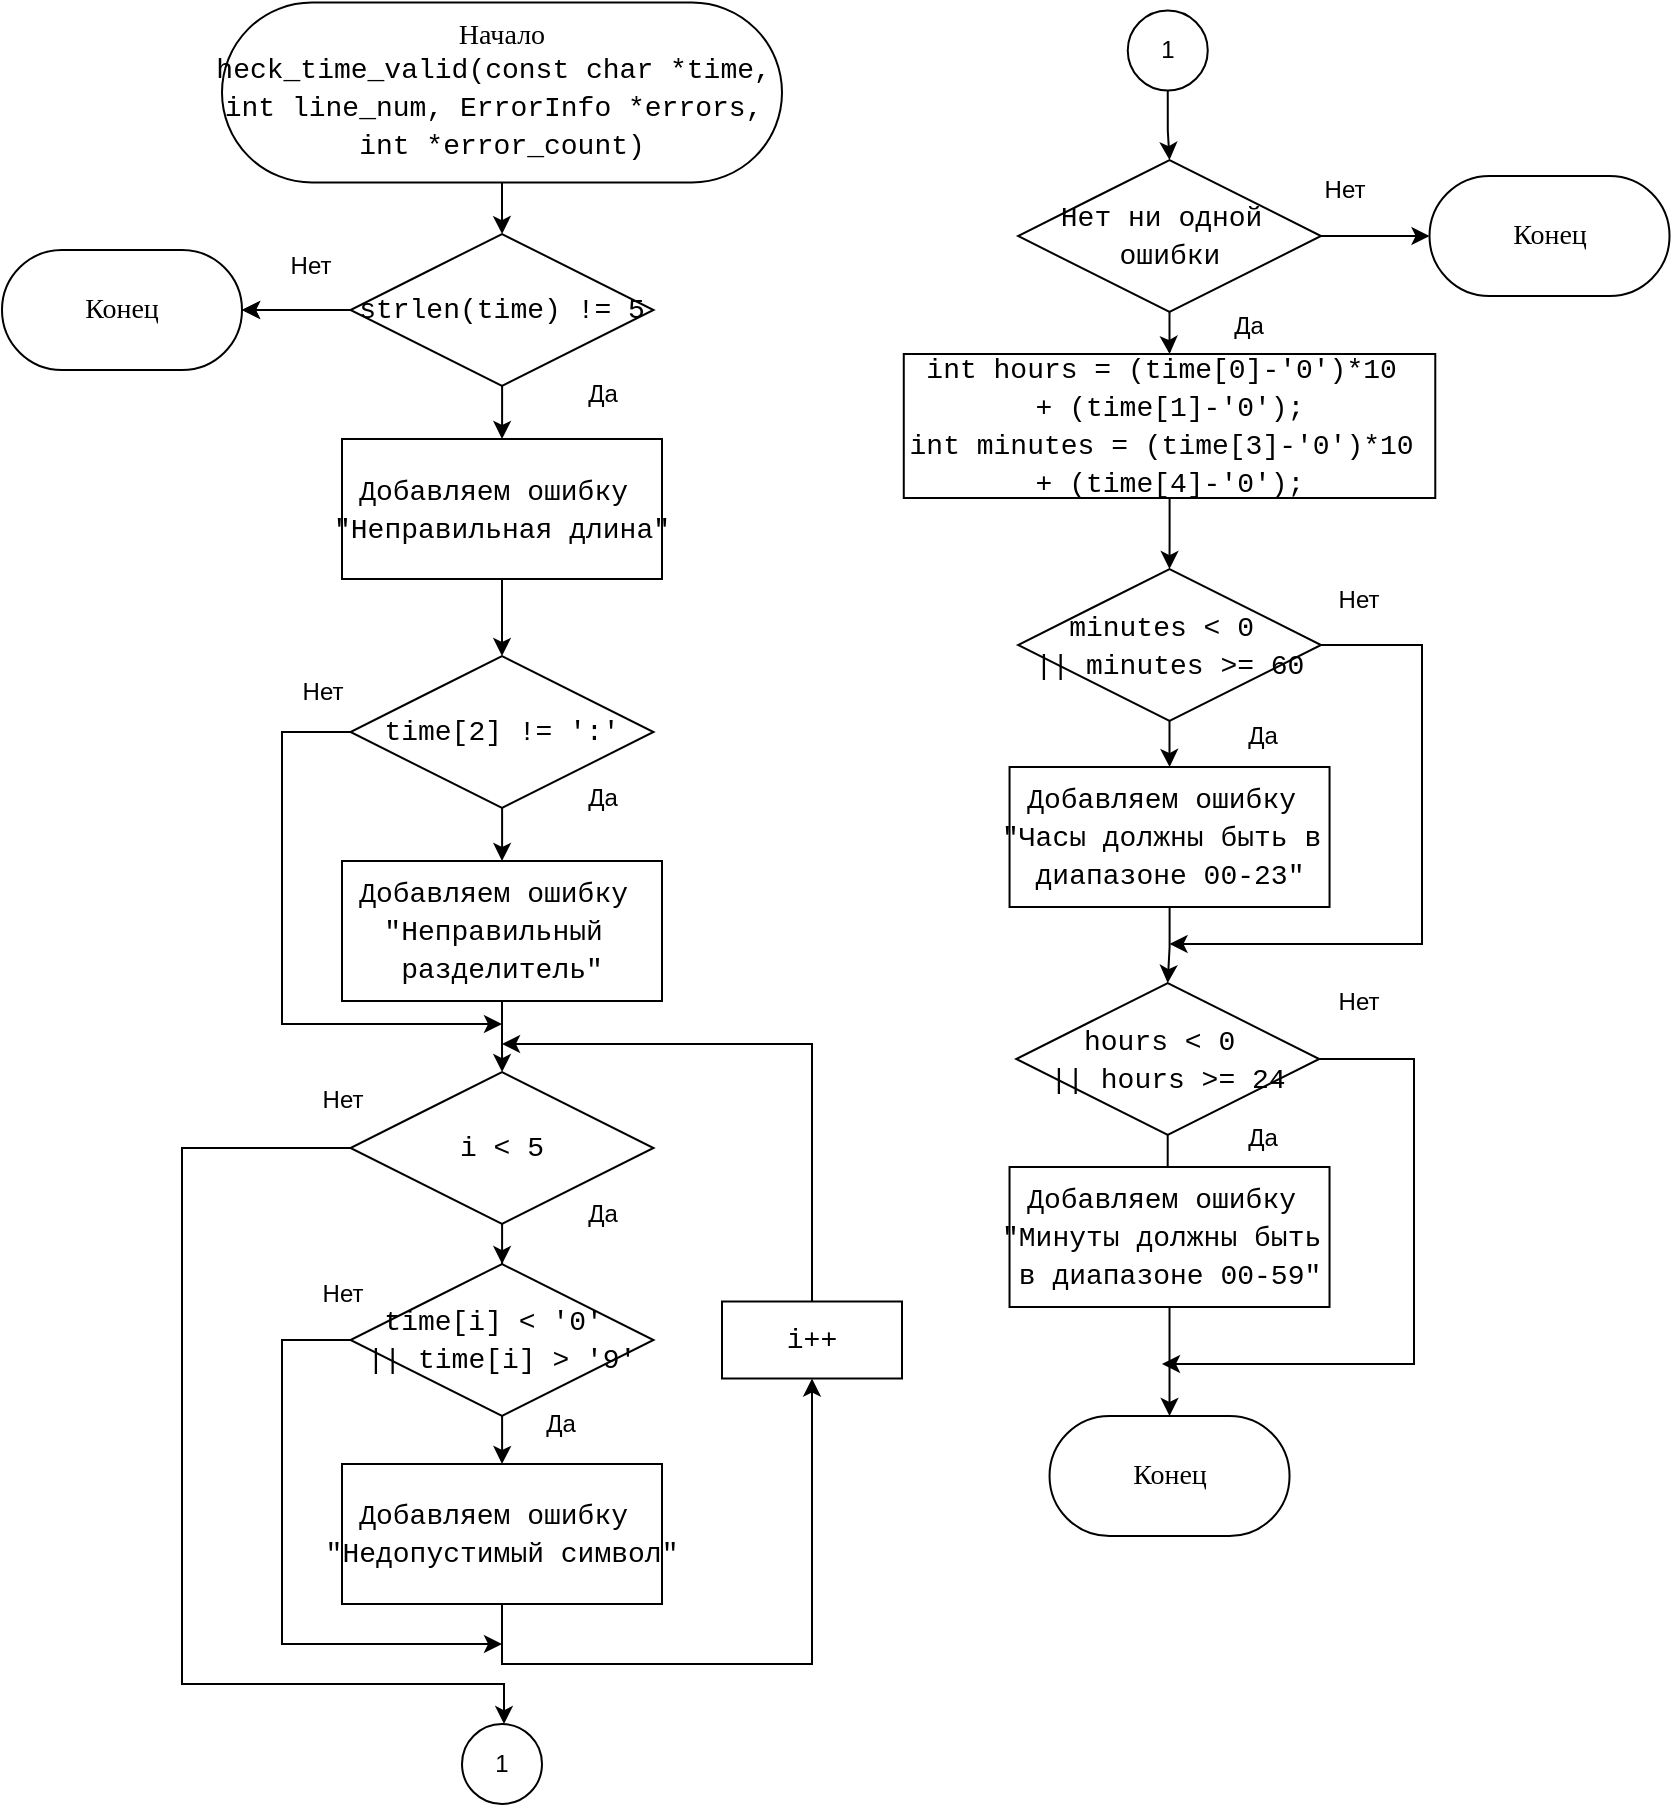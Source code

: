<mxfile version="27.0.8">
  <diagram name="Страница — 1" id="08cvkqezKgbYn4_KbTPs">
    <mxGraphModel dx="-824" dy="797" grid="1" gridSize="10" guides="1" tooltips="1" connect="1" arrows="1" fold="1" page="1" pageScale="1" pageWidth="827" pageHeight="1169" math="0" shadow="0">
      <root>
        <mxCell id="0" />
        <mxCell id="1" parent="0" />
        <mxCell id="GCC-cDxP40W7veVLv-QS-80" style="edgeStyle=orthogonalEdgeStyle;rounded=0;orthogonalLoop=1;jettySize=auto;html=1;" edge="1" parent="1" source="GCC-cDxP40W7veVLv-QS-76" target="GCC-cDxP40W7veVLv-QS-79">
          <mxGeometry relative="1" as="geometry" />
        </mxCell>
        <mxCell id="GCC-cDxP40W7veVLv-QS-76" value="&lt;font style=&quot;background-color: light-dark(#ffffff, var(--ge-dark-color, #121212)); color: rgb(0, 0, 0);&quot;&gt;Начало&lt;/font&gt;&lt;div&gt;&lt;div style=&quot;font-family: Consolas, &amp;quot;Courier New&amp;quot;, monospace; line-height: 19px; white-space: pre;&quot;&gt;&lt;font style=&quot;color: rgb(0, 0, 0);&quot;&gt;&lt;span&gt;heck_time_valid(const char *time, &lt;/span&gt;&lt;/font&gt;&lt;/div&gt;&lt;div style=&quot;font-family: Consolas, &amp;quot;Courier New&amp;quot;, monospace; line-height: 19px; white-space: pre;&quot;&gt;&lt;font style=&quot;color: rgb(0, 0, 0);&quot;&gt;&lt;span&gt;int line_num, ErrorInfo *errors, &lt;/span&gt;&lt;/font&gt;&lt;/div&gt;&lt;div style=&quot;font-family: Consolas, &amp;quot;Courier New&amp;quot;, monospace; line-height: 19px; white-space: pre;&quot;&gt;&lt;font style=&quot;color: rgb(0, 0, 0);&quot;&gt;&lt;span&gt;int *error_count&lt;/span&gt;)&lt;/font&gt;&lt;/div&gt;&lt;/div&gt;" style="rounded=1;whiteSpace=wrap;html=1;arcSize=50;fontFamily=Consolas;fontSize=14;" vertex="1" parent="1">
          <mxGeometry x="1840" y="289.25" width="280" height="90" as="geometry" />
        </mxCell>
        <mxCell id="GCC-cDxP40W7veVLv-QS-84" style="edgeStyle=orthogonalEdgeStyle;rounded=0;orthogonalLoop=1;jettySize=auto;html=1;" edge="1" parent="1" source="GCC-cDxP40W7veVLv-QS-79">
          <mxGeometry relative="1" as="geometry">
            <mxPoint x="1980" y="507.5" as="targetPoint" />
          </mxGeometry>
        </mxCell>
        <mxCell id="GCC-cDxP40W7veVLv-QS-153" value="" style="edgeStyle=orthogonalEdgeStyle;rounded=0;orthogonalLoop=1;jettySize=auto;html=1;" edge="1" parent="1" source="GCC-cDxP40W7veVLv-QS-79" target="GCC-cDxP40W7veVLv-QS-151">
          <mxGeometry relative="1" as="geometry" />
        </mxCell>
        <mxCell id="GCC-cDxP40W7veVLv-QS-79" value="&lt;div style=&quot;font-family: Consolas, &amp;quot;Courier New&amp;quot;, monospace; line-height: 19px; white-space: pre;&quot;&gt;&lt;div style=&quot;line-height: 19px;&quot;&gt;&lt;div style=&quot;line-height: 19px;&quot;&gt;&lt;div style=&quot;line-height: 19px;&quot;&gt;&lt;div style=&quot;line-height: 19px;&quot;&gt;&lt;span&gt;&lt;font style=&quot;color: rgb(0, 0, 0);&quot;&gt;strlen(time) != 5&lt;/font&gt;&lt;/span&gt;&lt;/div&gt;&lt;/div&gt;&lt;/div&gt;&lt;/div&gt;&lt;/div&gt;" style="rhombus;whiteSpace=wrap;html=1;rounded=1;strokeColor=default;align=center;verticalAlign=middle;arcSize=0;fontFamily=Consolas;fontSize=14;fontColor=default;fillColor=default;" vertex="1" parent="1">
          <mxGeometry x="1904.25" y="405" width="151.5" height="76" as="geometry" />
        </mxCell>
        <mxCell id="GCC-cDxP40W7veVLv-QS-85" value="&lt;div style=&quot;font-family: Consolas, &amp;quot;Courier New&amp;quot;, monospace; line-height: 19px; white-space: pre;&quot;&gt;&lt;div style=&quot;&quot;&gt;Добавляем ошибку &lt;/div&gt;&lt;div style=&quot;&quot;&gt;&quot;Неправильная длина&quot;&lt;/div&gt;&lt;/div&gt;" style="whiteSpace=wrap;html=1;fontSize=14;fontFamily=Consolas;rounded=1;arcSize=0;" vertex="1" parent="1">
          <mxGeometry x="1900" y="507.5" width="160" height="70" as="geometry" />
        </mxCell>
        <mxCell id="GCC-cDxP40W7veVLv-QS-96" style="edgeStyle=orthogonalEdgeStyle;rounded=0;orthogonalLoop=1;jettySize=auto;html=1;" edge="1" parent="1" target="GCC-cDxP40W7veVLv-QS-92">
          <mxGeometry relative="1" as="geometry">
            <mxPoint x="1980" y="577.5" as="sourcePoint" />
            <Array as="points">
              <mxPoint x="1980" y="670" />
              <mxPoint x="1980" y="670" />
            </Array>
          </mxGeometry>
        </mxCell>
        <mxCell id="GCC-cDxP40W7veVLv-QS-91" style="edgeStyle=orthogonalEdgeStyle;rounded=0;orthogonalLoop=1;jettySize=auto;html=1;" edge="1" source="GCC-cDxP40W7veVLv-QS-92" parent="1">
          <mxGeometry relative="1" as="geometry">
            <mxPoint x="1980" y="718.5" as="targetPoint" />
          </mxGeometry>
        </mxCell>
        <mxCell id="GCC-cDxP40W7veVLv-QS-154" style="edgeStyle=orthogonalEdgeStyle;rounded=0;orthogonalLoop=1;jettySize=auto;html=1;" edge="1" parent="1" source="GCC-cDxP40W7veVLv-QS-92">
          <mxGeometry relative="1" as="geometry">
            <mxPoint x="1980" y="800" as="targetPoint" />
            <Array as="points">
              <mxPoint x="1870" y="654" />
              <mxPoint x="1870" y="800" />
              <mxPoint x="1980" y="800" />
            </Array>
          </mxGeometry>
        </mxCell>
        <mxCell id="GCC-cDxP40W7veVLv-QS-92" value="&lt;div style=&quot;font-family: Consolas, &amp;quot;Courier New&amp;quot;, monospace; line-height: 19px; white-space: pre;&quot;&gt;&lt;div style=&quot;line-height: 19px;&quot;&gt;&lt;div style=&quot;line-height: 19px;&quot;&gt;&lt;div style=&quot;line-height: 19px;&quot;&gt;&lt;div style=&quot;line-height: 19px;&quot;&gt;&lt;div style=&quot;line-height: 19px;&quot;&gt;&lt;span&gt;&lt;font style=&quot;color: rgb(0, 0, 0);&quot;&gt;time[2] != &#39;:&#39;&lt;/font&gt;&lt;/span&gt;&lt;/div&gt;&lt;/div&gt;&lt;/div&gt;&lt;/div&gt;&lt;/div&gt;&lt;/div&gt;" style="rhombus;whiteSpace=wrap;html=1;rounded=1;strokeColor=default;align=center;verticalAlign=middle;arcSize=0;fontFamily=Consolas;fontSize=14;fontColor=default;fillColor=default;" vertex="1" parent="1">
          <mxGeometry x="1904.25" y="616" width="151.5" height="76" as="geometry" />
        </mxCell>
        <mxCell id="GCC-cDxP40W7veVLv-QS-93" style="edgeStyle=orthogonalEdgeStyle;rounded=0;orthogonalLoop=1;jettySize=auto;html=1;" edge="1" source="GCC-cDxP40W7veVLv-QS-94" target="GCC-cDxP40W7veVLv-QS-104" parent="1">
          <mxGeometry relative="1" as="geometry">
            <mxPoint x="1980" y="825" as="targetPoint" />
          </mxGeometry>
        </mxCell>
        <mxCell id="GCC-cDxP40W7veVLv-QS-94" value="&lt;div style=&quot;font-family: Consolas, &amp;quot;Courier New&amp;quot;, monospace; line-height: 19px; white-space: pre;&quot;&gt;&lt;div style=&quot;&quot;&gt;Добавляем ошибку &lt;/div&gt;&lt;div style=&quot;&quot;&gt;&quot;&lt;span&gt;&lt;font style=&quot;color: rgb(0, 0, 0);&quot;&gt;Неправильный &lt;/font&gt;&lt;/span&gt;&lt;/div&gt;&lt;div style=&quot;&quot;&gt;&lt;span&gt;&lt;font style=&quot;color: rgb(0, 0, 0);&quot;&gt;разделитель&lt;/font&gt;&lt;/span&gt;&lt;span style=&quot;background-color: transparent; color: light-dark(rgb(0, 0, 0), rgb(255, 255, 255));&quot;&gt;&quot;&lt;/span&gt;&lt;br&gt;&lt;/div&gt;&lt;/div&gt;" style="whiteSpace=wrap;html=1;fontSize=14;fontFamily=Consolas;rounded=1;arcSize=0;" vertex="1" parent="1">
          <mxGeometry x="1900" y="718.5" width="160" height="70" as="geometry" />
        </mxCell>
        <mxCell id="GCC-cDxP40W7veVLv-QS-97" value="Да" style="text;html=1;align=center;verticalAlign=middle;resizable=0;points=[];autosize=1;strokeColor=none;fillColor=none;" vertex="1" parent="1">
          <mxGeometry x="2010" y="671.5" width="40" height="30" as="geometry" />
        </mxCell>
        <mxCell id="GCC-cDxP40W7veVLv-QS-98" value="Нет" style="text;html=1;align=center;verticalAlign=middle;resizable=0;points=[];autosize=1;strokeColor=none;fillColor=none;" vertex="1" parent="1">
          <mxGeometry x="1870" y="618.5" width="40" height="30" as="geometry" />
        </mxCell>
        <mxCell id="GCC-cDxP40W7veVLv-QS-99" value="Да" style="text;html=1;align=center;verticalAlign=middle;resizable=0;points=[];autosize=1;strokeColor=none;fillColor=none;" vertex="1" parent="1">
          <mxGeometry x="2010" y="469.5" width="40" height="30" as="geometry" />
        </mxCell>
        <mxCell id="GCC-cDxP40W7veVLv-QS-100" value="Нет" style="text;html=1;align=center;verticalAlign=middle;resizable=0;points=[];autosize=1;strokeColor=none;fillColor=none;" vertex="1" parent="1">
          <mxGeometry x="1864.25" y="406" width="40" height="30" as="geometry" />
        </mxCell>
        <mxCell id="GCC-cDxP40W7veVLv-QS-108" style="edgeStyle=orthogonalEdgeStyle;rounded=0;orthogonalLoop=1;jettySize=auto;html=1;" edge="1" parent="1" source="GCC-cDxP40W7veVLv-QS-104" target="GCC-cDxP40W7veVLv-QS-106">
          <mxGeometry relative="1" as="geometry" />
        </mxCell>
        <mxCell id="GCC-cDxP40W7veVLv-QS-120" style="edgeStyle=orthogonalEdgeStyle;rounded=0;orthogonalLoop=1;jettySize=auto;html=1;" edge="1" parent="1" source="GCC-cDxP40W7veVLv-QS-104" target="GCC-cDxP40W7veVLv-QS-133">
          <mxGeometry relative="1" as="geometry">
            <mxPoint x="1981" y="1170" as="targetPoint" />
            <Array as="points">
              <mxPoint x="1820" y="862" />
              <mxPoint x="1820" y="1130" />
              <mxPoint x="1981" y="1130" />
            </Array>
          </mxGeometry>
        </mxCell>
        <mxCell id="GCC-cDxP40W7veVLv-QS-104" value="&lt;div style=&quot;font-family: Consolas, &amp;quot;Courier New&amp;quot;, monospace; line-height: 19px; white-space: pre;&quot;&gt;&lt;div style=&quot;line-height: 19px;&quot;&gt;&lt;div style=&quot;line-height: 19px;&quot;&gt;&lt;div style=&quot;line-height: 19px;&quot;&gt;&lt;div style=&quot;line-height: 19px;&quot;&gt;&lt;div style=&quot;line-height: 19px;&quot;&gt;&lt;div style=&quot;line-height: 19px;&quot;&gt;&lt;span&gt;&lt;font style=&quot;color: rgb(0, 0, 0);&quot;&gt;i &amp;lt; 5&lt;/font&gt;&lt;/span&gt;&lt;/div&gt;&lt;/div&gt;&lt;/div&gt;&lt;/div&gt;&lt;/div&gt;&lt;/div&gt;&lt;/div&gt;" style="rhombus;whiteSpace=wrap;html=1;rounded=1;strokeColor=default;align=center;verticalAlign=middle;arcSize=0;fontFamily=Consolas;fontSize=14;fontColor=default;fillColor=default;" vertex="1" parent="1">
          <mxGeometry x="1904.25" y="824" width="151.5" height="76" as="geometry" />
        </mxCell>
        <mxCell id="GCC-cDxP40W7veVLv-QS-109" style="edgeStyle=orthogonalEdgeStyle;rounded=0;orthogonalLoop=1;jettySize=auto;html=1;" edge="1" parent="1" source="GCC-cDxP40W7veVLv-QS-106" target="GCC-cDxP40W7veVLv-QS-107">
          <mxGeometry relative="1" as="geometry" />
        </mxCell>
        <mxCell id="GCC-cDxP40W7veVLv-QS-124" style="edgeStyle=orthogonalEdgeStyle;rounded=0;orthogonalLoop=1;jettySize=auto;html=1;" edge="1" parent="1" source="GCC-cDxP40W7veVLv-QS-106">
          <mxGeometry relative="1" as="geometry">
            <mxPoint x="1980" y="1110" as="targetPoint" />
            <Array as="points">
              <mxPoint x="1870" y="958" />
              <mxPoint x="1870" y="1110" />
            </Array>
          </mxGeometry>
        </mxCell>
        <mxCell id="GCC-cDxP40W7veVLv-QS-106" value="&lt;div style=&quot;font-family: Consolas, &amp;quot;Courier New&amp;quot;, monospace; line-height: 19px; white-space: pre;&quot;&gt;&lt;div style=&quot;line-height: 19px;&quot;&gt;&lt;div style=&quot;line-height: 19px;&quot;&gt;&lt;div style=&quot;line-height: 19px;&quot;&gt;&lt;div style=&quot;line-height: 19px;&quot;&gt;&lt;div style=&quot;line-height: 19px;&quot;&gt;&lt;div style=&quot;line-height: 19px;&quot;&gt;&lt;div style=&quot;line-height: 19px;&quot;&gt;&lt;span&gt;&lt;font style=&quot;color: rgb(0, 0, 0);&quot;&gt;time[i] &amp;lt; &#39;0&#39; &lt;/font&gt;&lt;/span&gt;&lt;/div&gt;&lt;div style=&quot;line-height: 19px;&quot;&gt;&lt;span&gt;&lt;font style=&quot;color: rgb(0, 0, 0);&quot;&gt;|| time[i] &amp;gt; &#39;9&#39;&lt;/font&gt;&lt;/span&gt;&lt;/div&gt;&lt;/div&gt;&lt;/div&gt;&lt;/div&gt;&lt;/div&gt;&lt;/div&gt;&lt;/div&gt;&lt;/div&gt;" style="rhombus;whiteSpace=wrap;html=1;rounded=1;strokeColor=default;align=center;verticalAlign=middle;arcSize=0;fontFamily=Consolas;fontSize=14;fontColor=default;fillColor=default;" vertex="1" parent="1">
          <mxGeometry x="1904.25" y="920" width="151.5" height="76" as="geometry" />
        </mxCell>
        <mxCell id="GCC-cDxP40W7veVLv-QS-110" style="edgeStyle=orthogonalEdgeStyle;rounded=0;orthogonalLoop=1;jettySize=auto;html=1;" edge="1" parent="1" source="GCC-cDxP40W7veVLv-QS-111">
          <mxGeometry relative="1" as="geometry">
            <mxPoint x="1980" y="810" as="targetPoint" />
            <Array as="points">
              <mxPoint x="2135" y="810" />
              <mxPoint x="1980" y="810" />
            </Array>
          </mxGeometry>
        </mxCell>
        <mxCell id="GCC-cDxP40W7veVLv-QS-107" value="&lt;div style=&quot;font-family: Consolas, &amp;quot;Courier New&amp;quot;, monospace; line-height: 19px; white-space: pre;&quot;&gt;&lt;div style=&quot;&quot;&gt;Добавляем ошибку &lt;/div&gt;&lt;div style=&quot;&quot;&gt;&quot;&lt;font style=&quot;color: rgb(0, 0, 0);&quot;&gt;Недопустимый символ&lt;/font&gt;&lt;span style=&quot;background-color: transparent; color: light-dark(rgb(0, 0, 0), rgb(255, 255, 255));&quot;&gt;&quot;&lt;/span&gt;&lt;/div&gt;&lt;/div&gt;" style="whiteSpace=wrap;html=1;fontSize=14;fontFamily=Consolas;rounded=1;arcSize=0;" vertex="1" parent="1">
          <mxGeometry x="1900" y="1020" width="160" height="70" as="geometry" />
        </mxCell>
        <mxCell id="GCC-cDxP40W7veVLv-QS-114" value="" style="edgeStyle=orthogonalEdgeStyle;rounded=0;orthogonalLoop=1;jettySize=auto;html=1;" edge="1" parent="1" source="GCC-cDxP40W7veVLv-QS-107" target="GCC-cDxP40W7veVLv-QS-111">
          <mxGeometry relative="1" as="geometry">
            <mxPoint x="1980" y="810" as="targetPoint" />
            <mxPoint x="1980" y="1090" as="sourcePoint" />
            <Array as="points">
              <mxPoint x="1980" y="1120" />
              <mxPoint x="2135" y="1120" />
            </Array>
          </mxGeometry>
        </mxCell>
        <mxCell id="GCC-cDxP40W7veVLv-QS-111" value="&lt;div style=&quot;font-family: Consolas, &amp;quot;Courier New&amp;quot;, monospace; line-height: 19px; white-space: pre;&quot;&gt;&lt;div style=&quot;&quot;&gt;i++&lt;/div&gt;&lt;/div&gt;" style="whiteSpace=wrap;html=1;fontSize=14;fontFamily=Consolas;rounded=1;arcSize=0;" vertex="1" parent="1">
          <mxGeometry x="2090" y="938.75" width="90" height="38.5" as="geometry" />
        </mxCell>
        <mxCell id="GCC-cDxP40W7veVLv-QS-115" value="Да" style="text;html=1;align=center;verticalAlign=middle;resizable=0;points=[];autosize=1;strokeColor=none;fillColor=none;" vertex="1" parent="1">
          <mxGeometry x="1988.5" y="985" width="40" height="30" as="geometry" />
        </mxCell>
        <mxCell id="GCC-cDxP40W7veVLv-QS-116" value="Нет" style="text;html=1;align=center;verticalAlign=middle;resizable=0;points=[];autosize=1;strokeColor=none;fillColor=none;" vertex="1" parent="1">
          <mxGeometry x="1880" y="920" width="40" height="30" as="geometry" />
        </mxCell>
        <mxCell id="GCC-cDxP40W7veVLv-QS-117" value="Да" style="text;html=1;align=center;verticalAlign=middle;resizable=0;points=[];autosize=1;strokeColor=none;fillColor=none;" vertex="1" parent="1">
          <mxGeometry x="2010" y="879.5" width="40" height="30" as="geometry" />
        </mxCell>
        <mxCell id="GCC-cDxP40W7veVLv-QS-118" value="Нет" style="text;html=1;align=center;verticalAlign=middle;resizable=0;points=[];autosize=1;strokeColor=none;fillColor=none;" vertex="1" parent="1">
          <mxGeometry x="1880" y="822.5" width="40" height="30" as="geometry" />
        </mxCell>
        <mxCell id="GCC-cDxP40W7veVLv-QS-123" value="" style="edgeStyle=orthogonalEdgeStyle;rounded=0;orthogonalLoop=1;jettySize=auto;html=1;" edge="1" parent="1" source="GCC-cDxP40W7veVLv-QS-121" target="GCC-cDxP40W7veVLv-QS-122">
          <mxGeometry relative="1" as="geometry" />
        </mxCell>
        <mxCell id="GCC-cDxP40W7veVLv-QS-128" style="edgeStyle=orthogonalEdgeStyle;rounded=0;orthogonalLoop=1;jettySize=auto;html=1;" edge="1" parent="1" source="GCC-cDxP40W7veVLv-QS-121" target="GCC-cDxP40W7veVLv-QS-127">
          <mxGeometry relative="1" as="geometry" />
        </mxCell>
        <mxCell id="GCC-cDxP40W7veVLv-QS-121" value="&lt;div style=&quot;font-family: Consolas, &amp;quot;Courier New&amp;quot;, monospace; line-height: 19px; white-space: pre;&quot;&gt;&lt;div style=&quot;line-height: 19px;&quot;&gt;&lt;div style=&quot;line-height: 19px;&quot;&gt;&lt;div style=&quot;line-height: 19px;&quot;&gt;&lt;div style=&quot;line-height: 19px;&quot;&gt;&lt;div style=&quot;line-height: 19px;&quot;&gt;&lt;div style=&quot;line-height: 19px;&quot;&gt;&lt;div style=&quot;line-height: 19px;&quot;&gt;Нет ни одной &lt;/div&gt;&lt;div style=&quot;line-height: 19px;&quot;&gt;ошибки&lt;/div&gt;&lt;/div&gt;&lt;/div&gt;&lt;/div&gt;&lt;/div&gt;&lt;/div&gt;&lt;/div&gt;&lt;/div&gt;" style="rhombus;whiteSpace=wrap;html=1;rounded=1;strokeColor=default;align=center;verticalAlign=middle;arcSize=0;fontFamily=Consolas;fontSize=14;fontColor=default;fillColor=default;" vertex="1" parent="1">
          <mxGeometry x="2238.01" y="368" width="151.5" height="76" as="geometry" />
        </mxCell>
        <mxCell id="GCC-cDxP40W7veVLv-QS-122" value="Конец" style="whiteSpace=wrap;html=1;fontSize=14;fontFamily=Consolas;rounded=1;arcSize=50;" vertex="1" parent="1">
          <mxGeometry x="2443.76" y="376" width="120" height="60" as="geometry" />
        </mxCell>
        <mxCell id="GCC-cDxP40W7veVLv-QS-125" value="Да" style="text;html=1;align=center;verticalAlign=middle;resizable=0;points=[];autosize=1;strokeColor=none;fillColor=none;" vertex="1" parent="1">
          <mxGeometry x="2332.88" y="436" width="40" height="30" as="geometry" />
        </mxCell>
        <mxCell id="GCC-cDxP40W7veVLv-QS-126" value="Нет" style="text;html=1;align=center;verticalAlign=middle;resizable=0;points=[];autosize=1;strokeColor=none;fillColor=none;" vertex="1" parent="1">
          <mxGeometry x="2380.88" y="368" width="40" height="30" as="geometry" />
        </mxCell>
        <mxCell id="GCC-cDxP40W7veVLv-QS-141" style="edgeStyle=orthogonalEdgeStyle;rounded=0;orthogonalLoop=1;jettySize=auto;html=1;" edge="1" parent="1" source="GCC-cDxP40W7veVLv-QS-127" target="GCC-cDxP40W7veVLv-QS-137">
          <mxGeometry relative="1" as="geometry" />
        </mxCell>
        <mxCell id="GCC-cDxP40W7veVLv-QS-127" value="&lt;div style=&quot;font-family: Consolas, &amp;quot;Courier New&amp;quot;, monospace; line-height: 19px; white-space: pre;&quot;&gt;&lt;div style=&quot;&quot;&gt;&lt;div style=&quot;line-height: 19px;&quot;&gt;&lt;div style=&quot;&quot;&gt;&lt;span&gt;&lt;font style=&quot;color: rgb(0, 0, 0);&quot;&gt;int hours = (time[0]-&#39;0&#39;)*10 &lt;/font&gt;&lt;/span&gt;&lt;/div&gt;&lt;div style=&quot;&quot;&gt;&lt;span&gt;&lt;font style=&quot;color: rgb(0, 0, 0);&quot;&gt;+ (time[1]-&#39;0&#39;);&lt;/font&gt;&lt;/span&gt;&lt;/div&gt;&lt;div style=&quot;&quot;&gt;&lt;span&gt;&lt;font style=&quot;color: rgb(0, 0, 0);&quot;&gt;int minutes = (time[3]-&#39;0&#39;)*10 &lt;/font&gt;&lt;/span&gt;&lt;/div&gt;&lt;div style=&quot;&quot;&gt;&lt;span&gt;&lt;font style=&quot;color: rgb(0, 0, 0);&quot;&gt;+ (time[4]-&#39;0&#39;);&lt;/font&gt;&lt;/span&gt;&lt;/div&gt;&lt;/div&gt;&lt;/div&gt;&lt;/div&gt;" style="whiteSpace=wrap;html=1;fontSize=14;fontFamily=Consolas;rounded=1;arcSize=0;" vertex="1" parent="1">
          <mxGeometry x="2180.89" y="465" width="265.75" height="72" as="geometry" />
        </mxCell>
        <mxCell id="GCC-cDxP40W7veVLv-QS-147" style="edgeStyle=orthogonalEdgeStyle;rounded=0;orthogonalLoop=1;jettySize=auto;html=1;" edge="1" parent="1" source="GCC-cDxP40W7veVLv-QS-131" target="GCC-cDxP40W7veVLv-QS-143">
          <mxGeometry relative="1" as="geometry" />
        </mxCell>
        <mxCell id="GCC-cDxP40W7veVLv-QS-131" value="&lt;div style=&quot;font-family: Consolas, &amp;quot;Courier New&amp;quot;, monospace; line-height: 19px; white-space: pre;&quot;&gt;&lt;div style=&quot;line-height: 19px;&quot;&gt;&lt;div style=&quot;line-height: 19px;&quot;&gt;&lt;div style=&quot;line-height: 19px;&quot;&gt;&lt;div style=&quot;line-height: 19px;&quot;&gt;&lt;div style=&quot;line-height: 19px;&quot;&gt;&lt;span&gt;&lt;font style=&quot;color: rgb(0, 0, 0);&quot;&gt;hours &amp;lt; 0 &lt;/font&gt;&lt;/span&gt;&lt;/div&gt;&lt;div style=&quot;line-height: 19px;&quot;&gt;&lt;span&gt;&lt;font style=&quot;color: rgb(0, 0, 0);&quot;&gt;|| hours &amp;gt;= 24&lt;/font&gt;&lt;/span&gt;&lt;/div&gt;&lt;/div&gt;&lt;/div&gt;&lt;/div&gt;&lt;/div&gt;&lt;/div&gt;" style="rhombus;whiteSpace=wrap;html=1;rounded=1;strokeColor=default;align=center;verticalAlign=middle;arcSize=0;fontFamily=Consolas;fontSize=14;fontColor=default;fillColor=default;" vertex="1" parent="1">
          <mxGeometry x="2237.13" y="779.5" width="151.5" height="76" as="geometry" />
        </mxCell>
        <mxCell id="GCC-cDxP40W7veVLv-QS-133" value="1" style="ellipse;whiteSpace=wrap;html=1;aspect=fixed;" vertex="1" parent="1">
          <mxGeometry x="1960" y="1150" width="40" height="40" as="geometry" />
        </mxCell>
        <mxCell id="GCC-cDxP40W7veVLv-QS-136" style="edgeStyle=orthogonalEdgeStyle;rounded=0;orthogonalLoop=1;jettySize=auto;html=1;" edge="1" parent="1" source="GCC-cDxP40W7veVLv-QS-135" target="GCC-cDxP40W7veVLv-QS-121">
          <mxGeometry relative="1" as="geometry" />
        </mxCell>
        <mxCell id="GCC-cDxP40W7veVLv-QS-135" value="1" style="ellipse;whiteSpace=wrap;html=1;aspect=fixed;" vertex="1" parent="1">
          <mxGeometry x="2292.88" y="293.25" width="40" height="40" as="geometry" />
        </mxCell>
        <mxCell id="GCC-cDxP40W7veVLv-QS-142" style="edgeStyle=orthogonalEdgeStyle;rounded=0;orthogonalLoop=1;jettySize=auto;html=1;" edge="1" parent="1" source="GCC-cDxP40W7veVLv-QS-137" target="GCC-cDxP40W7veVLv-QS-138">
          <mxGeometry relative="1" as="geometry" />
        </mxCell>
        <mxCell id="GCC-cDxP40W7veVLv-QS-144" style="edgeStyle=orthogonalEdgeStyle;rounded=0;orthogonalLoop=1;jettySize=auto;html=1;" edge="1" parent="1" source="GCC-cDxP40W7veVLv-QS-137">
          <mxGeometry relative="1" as="geometry">
            <mxPoint x="2313.77" y="760" as="targetPoint" />
            <Array as="points">
              <mxPoint x="2440" y="610" />
              <mxPoint x="2440" y="760" />
            </Array>
          </mxGeometry>
        </mxCell>
        <mxCell id="GCC-cDxP40W7veVLv-QS-137" value="&lt;div style=&quot;font-family: Consolas, &amp;quot;Courier New&amp;quot;, monospace; line-height: 19px; white-space: pre;&quot;&gt;&lt;div style=&quot;line-height: 19px;&quot;&gt;&lt;div style=&quot;line-height: 19px;&quot;&gt;&lt;div style=&quot;line-height: 19px;&quot;&gt;&lt;div style=&quot;line-height: 19px;&quot;&gt;&lt;div style=&quot;line-height: 19px;&quot;&gt;&lt;div style=&quot;line-height: 19px;&quot;&gt;&lt;span&gt;&lt;font style=&quot;color: rgb(0, 0, 0);&quot;&gt;minutes &amp;lt; 0 &lt;/font&gt;&lt;/span&gt;&lt;/div&gt;&lt;div style=&quot;line-height: 19px;&quot;&gt;&lt;span&gt;&lt;font style=&quot;color: rgb(0, 0, 0);&quot;&gt;|| minutes &amp;gt;= 60&lt;/font&gt;&lt;/span&gt;&lt;/div&gt;&lt;/div&gt;&lt;/div&gt;&lt;/div&gt;&lt;/div&gt;&lt;/div&gt;&lt;/div&gt;" style="rhombus;whiteSpace=wrap;html=1;rounded=1;strokeColor=default;align=center;verticalAlign=middle;arcSize=0;fontFamily=Consolas;fontSize=14;fontColor=default;fillColor=default;" vertex="1" parent="1">
          <mxGeometry x="2238.02" y="572.5" width="151.5" height="76" as="geometry" />
        </mxCell>
        <mxCell id="GCC-cDxP40W7veVLv-QS-146" style="edgeStyle=orthogonalEdgeStyle;rounded=0;orthogonalLoop=1;jettySize=auto;html=1;" edge="1" parent="1" source="GCC-cDxP40W7veVLv-QS-138" target="GCC-cDxP40W7veVLv-QS-131">
          <mxGeometry relative="1" as="geometry" />
        </mxCell>
        <mxCell id="GCC-cDxP40W7veVLv-QS-138" value="&lt;div style=&quot;font-family: Consolas, &amp;quot;Courier New&amp;quot;, monospace; line-height: 19px; white-space: pre;&quot;&gt;&lt;div style=&quot;&quot;&gt;Добавляем ошибку &lt;/div&gt;&lt;div style=&quot;&quot;&gt;&quot;&lt;span&gt;&lt;font style=&quot;color: rgb(0, 0, 0);&quot;&gt;Часы должны быть в &lt;/font&gt;&lt;/span&gt;&lt;/div&gt;&lt;div style=&quot;&quot;&gt;&lt;span&gt;&lt;font style=&quot;color: rgb(0, 0, 0);&quot;&gt;диапазоне 00-23&lt;/font&gt;&lt;/span&gt;&lt;span style=&quot;background-color: transparent; color: light-dark(rgb(0, 0, 0), rgb(255, 255, 255));&quot;&gt;&quot;&lt;/span&gt;&lt;br&gt;&lt;/div&gt;&lt;/div&gt;" style="whiteSpace=wrap;html=1;fontSize=14;fontFamily=Consolas;rounded=1;arcSize=0;" vertex="1" parent="1">
          <mxGeometry x="2233.77" y="671.5" width="160" height="70" as="geometry" />
        </mxCell>
        <mxCell id="GCC-cDxP40W7veVLv-QS-148" style="edgeStyle=orthogonalEdgeStyle;rounded=0;orthogonalLoop=1;jettySize=auto;html=1;" edge="1" parent="1" source="GCC-cDxP40W7veVLv-QS-143" target="GCC-cDxP40W7veVLv-QS-149">
          <mxGeometry relative="1" as="geometry">
            <mxPoint x="2313.76" y="1000" as="targetPoint" />
          </mxGeometry>
        </mxCell>
        <mxCell id="GCC-cDxP40W7veVLv-QS-143" value="&lt;div style=&quot;font-family: Consolas, &amp;quot;Courier New&amp;quot;, monospace; line-height: 19px; white-space: pre;&quot;&gt;&lt;div style=&quot;&quot;&gt;Добавляем ошибку &lt;/div&gt;&lt;div style=&quot;&quot;&gt;&quot;&lt;span&gt;&lt;font style=&quot;color: rgb(0, 0, 0);&quot;&gt;Минуты должны быть &lt;/font&gt;&lt;/span&gt;&lt;/div&gt;&lt;div style=&quot;&quot;&gt;&lt;span&gt;&lt;font style=&quot;color: rgb(0, 0, 0);&quot;&gt;в диапазоне 00-59&lt;/font&gt;&lt;/span&gt;&lt;span style=&quot;background-color: transparent; color: light-dark(rgb(0, 0, 0), rgb(255, 255, 255));&quot;&gt;&quot;&lt;/span&gt;&lt;/div&gt;&lt;/div&gt;" style="whiteSpace=wrap;html=1;fontSize=14;fontFamily=Consolas;rounded=1;arcSize=0;" vertex="1" parent="1">
          <mxGeometry x="2233.76" y="871.5" width="160" height="70" as="geometry" />
        </mxCell>
        <mxCell id="GCC-cDxP40W7veVLv-QS-145" style="edgeStyle=orthogonalEdgeStyle;rounded=0;orthogonalLoop=1;jettySize=auto;html=1;" edge="1" parent="1" source="GCC-cDxP40W7veVLv-QS-131">
          <mxGeometry relative="1" as="geometry">
            <mxPoint x="2310" y="970" as="targetPoint" />
            <mxPoint x="2385.23" y="819.53" as="sourcePoint" />
            <Array as="points">
              <mxPoint x="2436" y="818" />
              <mxPoint x="2436" y="970" />
            </Array>
          </mxGeometry>
        </mxCell>
        <mxCell id="GCC-cDxP40W7veVLv-QS-149" value="Конец" style="whiteSpace=wrap;html=1;fontSize=14;fontFamily=Consolas;rounded=1;arcSize=50;" vertex="1" parent="1">
          <mxGeometry x="2253.77" y="996" width="120" height="60" as="geometry" />
        </mxCell>
        <mxCell id="GCC-cDxP40W7veVLv-QS-151" value="Конец" style="whiteSpace=wrap;html=1;fontSize=14;fontFamily=Consolas;rounded=1;arcSize=50;" vertex="1" parent="1">
          <mxGeometry x="1730.0" y="413" width="120" height="60" as="geometry" />
        </mxCell>
        <mxCell id="GCC-cDxP40W7veVLv-QS-152" value="" style="edgeStyle=orthogonalEdgeStyle;rounded=0;orthogonalLoop=1;jettySize=auto;html=1;" edge="1" target="GCC-cDxP40W7veVLv-QS-151" parent="1" source="GCC-cDxP40W7veVLv-QS-79">
          <mxGeometry relative="1" as="geometry">
            <mxPoint x="2030" y="443" as="sourcePoint" />
          </mxGeometry>
        </mxCell>
        <mxCell id="GCC-cDxP40W7veVLv-QS-155" value="Да" style="text;html=1;align=center;verticalAlign=middle;resizable=0;points=[];autosize=1;strokeColor=none;fillColor=none;" vertex="1" parent="1">
          <mxGeometry x="2340" y="640.5" width="40" height="30" as="geometry" />
        </mxCell>
        <mxCell id="GCC-cDxP40W7veVLv-QS-156" value="Нет" style="text;html=1;align=center;verticalAlign=middle;resizable=0;points=[];autosize=1;strokeColor=none;fillColor=none;" vertex="1" parent="1">
          <mxGeometry x="2388" y="572.5" width="40" height="30" as="geometry" />
        </mxCell>
        <mxCell id="GCC-cDxP40W7veVLv-QS-157" value="Да" style="text;html=1;align=center;verticalAlign=middle;resizable=0;points=[];autosize=1;strokeColor=none;fillColor=none;" vertex="1" parent="1">
          <mxGeometry x="2340" y="841.5" width="40" height="30" as="geometry" />
        </mxCell>
        <mxCell id="GCC-cDxP40W7veVLv-QS-158" value="Нет" style="text;html=1;align=center;verticalAlign=middle;resizable=0;points=[];autosize=1;strokeColor=none;fillColor=none;" vertex="1" parent="1">
          <mxGeometry x="2388" y="773.5" width="40" height="30" as="geometry" />
        </mxCell>
      </root>
    </mxGraphModel>
  </diagram>
</mxfile>
